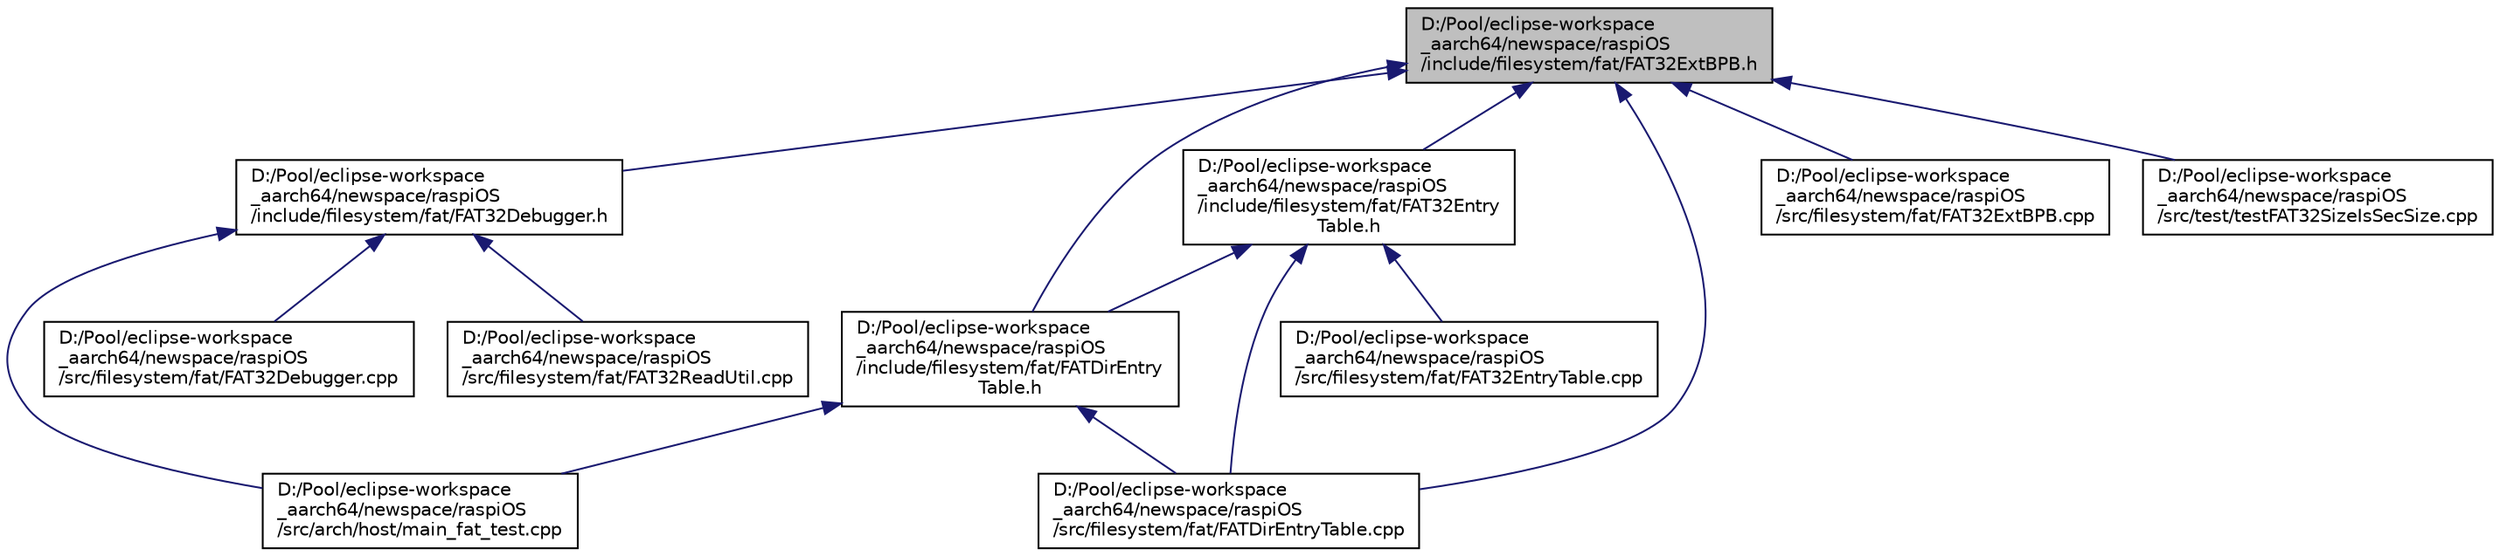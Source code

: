 digraph "D:/Pool/eclipse-workspace_aarch64/newspace/raspiOS/include/filesystem/fat/FAT32ExtBPB.h"
{
  edge [fontname="Helvetica",fontsize="10",labelfontname="Helvetica",labelfontsize="10"];
  node [fontname="Helvetica",fontsize="10",shape=record];
  Node1037 [label="D:/Pool/eclipse-workspace\l_aarch64/newspace/raspiOS\l/include/filesystem/fat/FAT32ExtBPB.h",height=0.2,width=0.4,color="black", fillcolor="grey75", style="filled", fontcolor="black"];
  Node1037 -> Node1038 [dir="back",color="midnightblue",fontsize="10",style="solid",fontname="Helvetica"];
  Node1038 [label="D:/Pool/eclipse-workspace\l_aarch64/newspace/raspiOS\l/include/filesystem/fat/FAT32Debugger.h",height=0.2,width=0.4,color="black", fillcolor="white", style="filled",URL="$d5/d42/_f_a_t32_debugger_8h.html"];
  Node1038 -> Node1039 [dir="back",color="midnightblue",fontsize="10",style="solid",fontname="Helvetica"];
  Node1039 [label="D:/Pool/eclipse-workspace\l_aarch64/newspace/raspiOS\l/src/arch/host/main_fat_test.cpp",height=0.2,width=0.4,color="black", fillcolor="white", style="filled",URL="$d2/d27/main__fat__test_8cpp.html"];
  Node1038 -> Node1040 [dir="back",color="midnightblue",fontsize="10",style="solid",fontname="Helvetica"];
  Node1040 [label="D:/Pool/eclipse-workspace\l_aarch64/newspace/raspiOS\l/src/filesystem/fat/FAT32Debugger.cpp",height=0.2,width=0.4,color="black", fillcolor="white", style="filled",URL="$d7/de4/_f_a_t32_debugger_8cpp.html"];
  Node1038 -> Node1041 [dir="back",color="midnightblue",fontsize="10",style="solid",fontname="Helvetica"];
  Node1041 [label="D:/Pool/eclipse-workspace\l_aarch64/newspace/raspiOS\l/src/filesystem/fat/FAT32ReadUtil.cpp",height=0.2,width=0.4,color="black", fillcolor="white", style="filled",URL="$d7/d79/_f_a_t32_read_util_8cpp.html"];
  Node1037 -> Node1042 [dir="back",color="midnightblue",fontsize="10",style="solid",fontname="Helvetica"];
  Node1042 [label="D:/Pool/eclipse-workspace\l_aarch64/newspace/raspiOS\l/include/filesystem/fat/FAT32Entry\lTable.h",height=0.2,width=0.4,color="black", fillcolor="white", style="filled",URL="$de/dca/_f_a_t32_entry_table_8h.html"];
  Node1042 -> Node1043 [dir="back",color="midnightblue",fontsize="10",style="solid",fontname="Helvetica"];
  Node1043 [label="D:/Pool/eclipse-workspace\l_aarch64/newspace/raspiOS\l/include/filesystem/fat/FATDirEntry\lTable.h",height=0.2,width=0.4,color="black", fillcolor="white", style="filled",URL="$de/d48/_f_a_t_dir_entry_table_8h.html"];
  Node1043 -> Node1039 [dir="back",color="midnightblue",fontsize="10",style="solid",fontname="Helvetica"];
  Node1043 -> Node1044 [dir="back",color="midnightblue",fontsize="10",style="solid",fontname="Helvetica"];
  Node1044 [label="D:/Pool/eclipse-workspace\l_aarch64/newspace/raspiOS\l/src/filesystem/fat/FATDirEntryTable.cpp",height=0.2,width=0.4,color="black", fillcolor="white", style="filled",URL="$d9/de1/_f_a_t_dir_entry_table_8cpp.html"];
  Node1042 -> Node1045 [dir="back",color="midnightblue",fontsize="10",style="solid",fontname="Helvetica"];
  Node1045 [label="D:/Pool/eclipse-workspace\l_aarch64/newspace/raspiOS\l/src/filesystem/fat/FAT32EntryTable.cpp",height=0.2,width=0.4,color="black", fillcolor="white", style="filled",URL="$dc/dde/_f_a_t32_entry_table_8cpp.html"];
  Node1042 -> Node1044 [dir="back",color="midnightblue",fontsize="10",style="solid",fontname="Helvetica"];
  Node1037 -> Node1043 [dir="back",color="midnightblue",fontsize="10",style="solid",fontname="Helvetica"];
  Node1037 -> Node1046 [dir="back",color="midnightblue",fontsize="10",style="solid",fontname="Helvetica"];
  Node1046 [label="D:/Pool/eclipse-workspace\l_aarch64/newspace/raspiOS\l/src/filesystem/fat/FAT32ExtBPB.cpp",height=0.2,width=0.4,color="black", fillcolor="white", style="filled",URL="$de/d34/_f_a_t32_ext_b_p_b_8cpp.html"];
  Node1037 -> Node1044 [dir="back",color="midnightblue",fontsize="10",style="solid",fontname="Helvetica"];
  Node1037 -> Node1047 [dir="back",color="midnightblue",fontsize="10",style="solid",fontname="Helvetica"];
  Node1047 [label="D:/Pool/eclipse-workspace\l_aarch64/newspace/raspiOS\l/src/test/testFAT32SizeIsSecSize.cpp",height=0.2,width=0.4,color="black", fillcolor="white", style="filled",URL="$d1/d9f/test_f_a_t32_size_is_sec_size_8cpp.html"];
}
